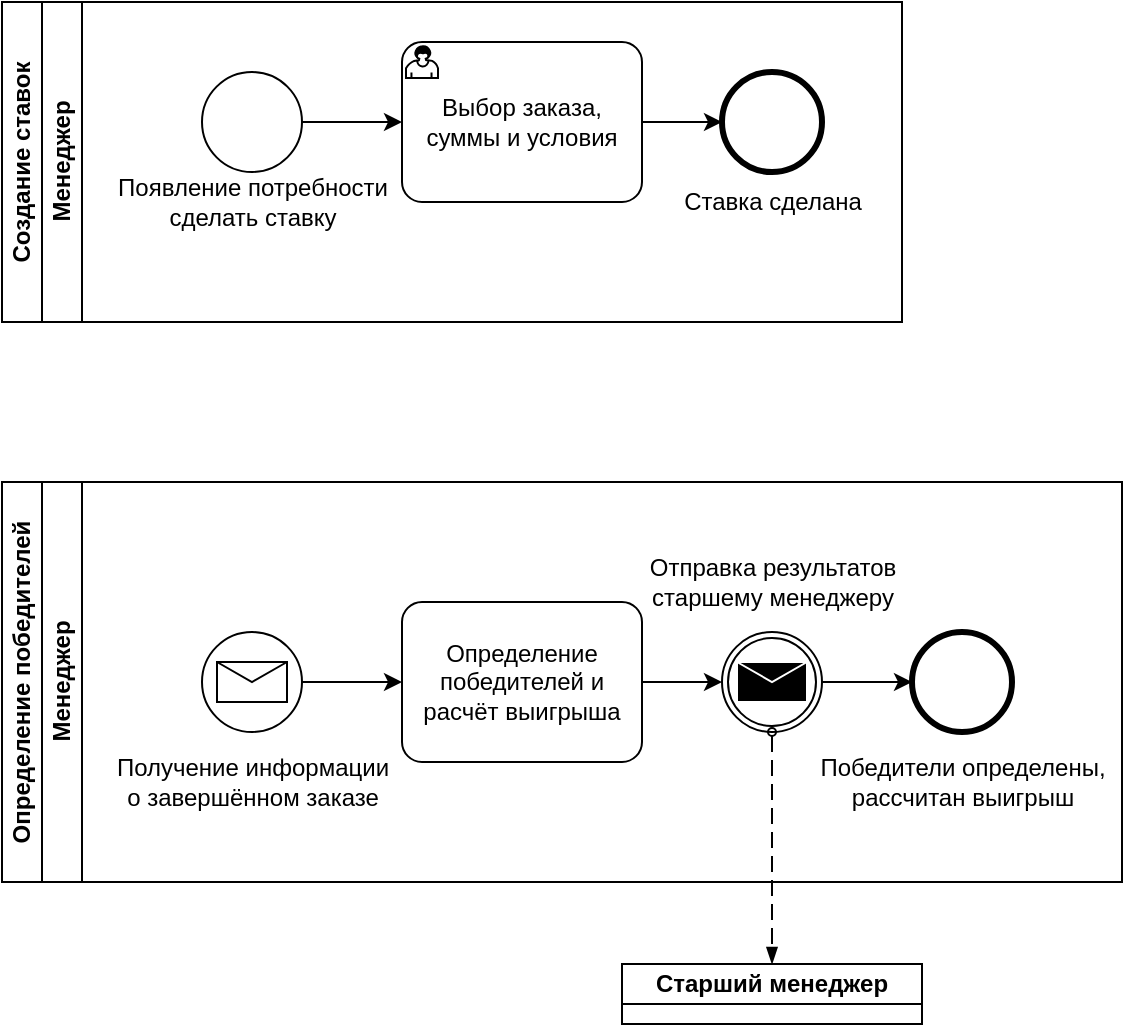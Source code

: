 <mxfile>
    <diagram id="VRIWvG7t2p2S4sPS8mSp" name="Page-1">
        <mxGraphModel dx="1963" dy="-3650" grid="1" gridSize="10" guides="1" tooltips="1" connect="1" arrows="1" fold="1" page="1" pageScale="1" pageWidth="1169" pageHeight="827" math="0" shadow="0">
            <root>
                <mxCell id="0"/>
                <mxCell id="1" parent="0"/>
                <mxCell id="5nUSWNSxmODM9DKenBCi-354" value="Создание ставок" style="swimlane;html=1;childLayout=stackLayout;resizeParent=1;resizeParentMax=0;horizontal=0;startSize=20;horizontalStack=0;whiteSpace=wrap;" parent="1" vertex="1">
                    <mxGeometry x="80" y="5040" width="450" height="160" as="geometry"/>
                </mxCell>
                <mxCell id="5nUSWNSxmODM9DKenBCi-355" value="Менеджер" style="swimlane;html=1;startSize=20;horizontal=0;" parent="5nUSWNSxmODM9DKenBCi-354" vertex="1">
                    <mxGeometry x="20" width="430" height="160" as="geometry"/>
                </mxCell>
                <mxCell id="5nUSWNSxmODM9DKenBCi-358" value="" style="points=[[0.145,0.145,0],[0.5,0,0],[0.855,0.145,0],[1,0.5,0],[0.855,0.855,0],[0.5,1,0],[0.145,0.855,0],[0,0.5,0]];shape=mxgraph.bpmn.event;html=1;verticalLabelPosition=bottom;labelBackgroundColor=#ffffff;verticalAlign=top;align=center;perimeter=ellipsePerimeter;outlineConnect=0;aspect=fixed;outline=standard;symbol=general;fillColor=none;" parent="5nUSWNSxmODM9DKenBCi-355" vertex="1">
                    <mxGeometry x="80" y="35" width="50" height="50" as="geometry"/>
                </mxCell>
                <mxCell id="5nUSWNSxmODM9DKenBCi-359" value="Появление потребности&lt;div&gt;сделать&amp;nbsp;&lt;span style=&quot;background-color: transparent; color: light-dark(rgb(0, 0, 0), rgb(255, 255, 255));&quot;&gt;ставку&lt;/span&gt;&lt;/div&gt;" style="text;html=1;align=center;verticalAlign=middle;resizable=0;points=[];autosize=1;strokeColor=none;fillColor=none;" parent="5nUSWNSxmODM9DKenBCi-355" vertex="1">
                    <mxGeometry x="25" y="80" width="160" height="40" as="geometry"/>
                </mxCell>
                <mxCell id="5nUSWNSxmODM9DKenBCi-362" value="Выбор заказа, суммы и условия" style="points=[[0.25,0,0],[0.5,0,0],[0.75,0,0],[1,0.25,0],[1,0.5,0],[1,0.75,0],[0.75,1,0],[0.5,1,0],[0.25,1,0],[0,0.75,0],[0,0.5,0],[0,0.25,0]];shape=mxgraph.bpmn.task;whiteSpace=wrap;rectStyle=rounded;size=10;html=1;container=1;expand=0;collapsible=0;taskMarker=user;" parent="5nUSWNSxmODM9DKenBCi-355" vertex="1">
                    <mxGeometry x="180" y="20" width="120" height="80" as="geometry"/>
                </mxCell>
                <mxCell id="5nUSWNSxmODM9DKenBCi-364" style="edgeStyle=orthogonalEdgeStyle;rounded=0;orthogonalLoop=1;jettySize=auto;html=1;entryX=0;entryY=0.5;entryDx=0;entryDy=0;entryPerimeter=0;" parent="5nUSWNSxmODM9DKenBCi-355" source="5nUSWNSxmODM9DKenBCi-358" target="5nUSWNSxmODM9DKenBCi-362" edge="1">
                    <mxGeometry relative="1" as="geometry"/>
                </mxCell>
                <mxCell id="5nUSWNSxmODM9DKenBCi-366" style="edgeStyle=orthogonalEdgeStyle;rounded=0;orthogonalLoop=1;jettySize=auto;html=1;entryX=0;entryY=0.5;entryDx=0;entryDy=0;entryPerimeter=0;" parent="5nUSWNSxmODM9DKenBCi-355" source="5nUSWNSxmODM9DKenBCi-362" edge="1">
                    <mxGeometry relative="1" as="geometry">
                        <mxPoint x="340" y="60" as="targetPoint"/>
                    </mxGeometry>
                </mxCell>
                <mxCell id="5nUSWNSxmODM9DKenBCi-401" value="" style="points=[[0.145,0.145,0],[0.5,0,0],[0.855,0.145,0],[1,0.5,0],[0.855,0.855,0],[0.5,1,0],[0.145,0.855,0],[0,0.5,0]];shape=mxgraph.bpmn.event;html=1;verticalLabelPosition=bottom;labelBackgroundColor=#ffffff;verticalAlign=top;align=center;perimeter=ellipsePerimeter;outlineConnect=0;aspect=fixed;outline=end;symbol=terminate2;" parent="5nUSWNSxmODM9DKenBCi-355" vertex="1">
                    <mxGeometry x="340" y="35" width="50" height="50" as="geometry"/>
                </mxCell>
                <mxCell id="5nUSWNSxmODM9DKenBCi-402" value="Ставка сделана" style="text;html=1;align=center;verticalAlign=middle;resizable=0;points=[];autosize=1;strokeColor=none;fillColor=none;" parent="5nUSWNSxmODM9DKenBCi-355" vertex="1">
                    <mxGeometry x="310" y="85" width="110" height="30" as="geometry"/>
                </mxCell>
                <mxCell id="5nUSWNSxmODM9DKenBCi-383" value="Определение победителей" style="swimlane;html=1;childLayout=stackLayout;resizeParent=1;resizeParentMax=0;horizontal=0;startSize=20;horizontalStack=0;whiteSpace=wrap;" parent="1" vertex="1">
                    <mxGeometry x="80" y="5280" width="560" height="200" as="geometry"/>
                </mxCell>
                <mxCell id="5nUSWNSxmODM9DKenBCi-384" value="Менеджер" style="swimlane;html=1;startSize=20;horizontal=0;" parent="5nUSWNSxmODM9DKenBCi-383" vertex="1">
                    <mxGeometry x="20" width="540" height="200" as="geometry"/>
                </mxCell>
                <mxCell id="5nUSWNSxmODM9DKenBCi-391" value="Определение победителей и расчёт выигрыша" style="points=[[0.25,0,0],[0.5,0,0],[0.75,0,0],[1,0.25,0],[1,0.5,0],[1,0.75,0],[0.75,1,0],[0.5,1,0],[0.25,1,0],[0,0.75,0],[0,0.5,0],[0,0.25,0]];shape=mxgraph.bpmn.task;whiteSpace=wrap;rectStyle=rounded;size=10;html=1;container=1;expand=0;collapsible=0;taskMarker=abstract;" parent="5nUSWNSxmODM9DKenBCi-384" vertex="1">
                    <mxGeometry x="180" y="60" width="120" height="80" as="geometry"/>
                </mxCell>
                <mxCell id="5nUSWNSxmODM9DKenBCi-395" value="" style="points=[[0.145,0.145,0],[0.5,0,0],[0.855,0.145,0],[1,0.5,0],[0.855,0.855,0],[0.5,1,0],[0.145,0.855,0],[0,0.5,0]];shape=mxgraph.bpmn.event;html=1;verticalLabelPosition=bottom;labelBackgroundColor=#ffffff;verticalAlign=top;align=center;perimeter=ellipsePerimeter;outlineConnect=0;aspect=fixed;outline=throwing;symbol=message;" parent="5nUSWNSxmODM9DKenBCi-384" vertex="1">
                    <mxGeometry x="340" y="75" width="50" height="50" as="geometry"/>
                </mxCell>
                <mxCell id="5nUSWNSxmODM9DKenBCi-396" value="Отправка результатов&lt;div&gt;старшему менеджеру&lt;/div&gt;" style="text;html=1;align=center;verticalAlign=middle;resizable=0;points=[];autosize=1;strokeColor=none;fillColor=none;" parent="5nUSWNSxmODM9DKenBCi-384" vertex="1">
                    <mxGeometry x="290" y="30" width="150" height="40" as="geometry"/>
                </mxCell>
                <mxCell id="5nUSWNSxmODM9DKenBCi-403" value="" style="points=[[0.145,0.145,0],[0.5,0,0],[0.855,0.145,0],[1,0.5,0],[0.855,0.855,0],[0.5,1,0],[0.145,0.855,0],[0,0.5,0]];shape=mxgraph.bpmn.event;html=1;verticalLabelPosition=bottom;labelBackgroundColor=#ffffff;verticalAlign=top;align=center;perimeter=ellipsePerimeter;outlineConnect=0;aspect=fixed;outline=standard;symbol=message;" parent="5nUSWNSxmODM9DKenBCi-384" vertex="1">
                    <mxGeometry x="80" y="75" width="50" height="50" as="geometry"/>
                </mxCell>
                <mxCell id="5nUSWNSxmODM9DKenBCi-405" style="edgeStyle=orthogonalEdgeStyle;rounded=0;orthogonalLoop=1;jettySize=auto;html=1;entryX=0;entryY=0.5;entryDx=0;entryDy=0;entryPerimeter=0;" parent="5nUSWNSxmODM9DKenBCi-384" source="5nUSWNSxmODM9DKenBCi-403" target="5nUSWNSxmODM9DKenBCi-391" edge="1">
                    <mxGeometry relative="1" as="geometry"/>
                </mxCell>
                <mxCell id="5nUSWNSxmODM9DKenBCi-406" value="" style="edgeStyle=orthogonalEdgeStyle;rounded=0;orthogonalLoop=1;jettySize=auto;html=1;" parent="5nUSWNSxmODM9DKenBCi-384" source="5nUSWNSxmODM9DKenBCi-395" target="5nUSWNSxmODM9DKenBCi-397" edge="1">
                    <mxGeometry relative="1" as="geometry">
                        <mxPoint x="810" y="3620" as="targetPoint"/>
                        <mxPoint x="450" y="3635" as="sourcePoint"/>
                    </mxGeometry>
                </mxCell>
                <mxCell id="5nUSWNSxmODM9DKenBCi-397" value="" style="points=[[0.145,0.145,0],[0.5,0,0],[0.855,0.145,0],[1,0.5,0],[0.855,0.855,0],[0.5,1,0],[0.145,0.855,0],[0,0.5,0]];shape=mxgraph.bpmn.event;html=1;verticalLabelPosition=bottom;labelBackgroundColor=#ffffff;verticalAlign=top;align=center;perimeter=ellipsePerimeter;outlineConnect=0;aspect=fixed;outline=end;symbol=terminate2;" parent="5nUSWNSxmODM9DKenBCi-384" vertex="1">
                    <mxGeometry x="435" y="75" width="50" height="50" as="geometry"/>
                </mxCell>
                <mxCell id="5nUSWNSxmODM9DKenBCi-404" value="Получение информации&lt;div&gt;о завершённом заказе&lt;/div&gt;" style="text;html=1;align=center;verticalAlign=middle;resizable=0;points=[];autosize=1;strokeColor=none;fillColor=none;" parent="5nUSWNSxmODM9DKenBCi-384" vertex="1">
                    <mxGeometry x="25" y="130" width="160" height="40" as="geometry"/>
                </mxCell>
                <mxCell id="5nUSWNSxmODM9DKenBCi-398" value="Победители определены,&lt;div&gt;рассчитан выигрыш&lt;/div&gt;" style="text;html=1;align=center;verticalAlign=middle;resizable=0;points=[];autosize=1;strokeColor=none;fillColor=none;" parent="5nUSWNSxmODM9DKenBCi-384" vertex="1">
                    <mxGeometry x="375" y="130" width="170" height="40" as="geometry"/>
                </mxCell>
                <mxCell id="5nUSWNSxmODM9DKenBCi-408" style="edgeStyle=orthogonalEdgeStyle;rounded=0;orthogonalLoop=1;jettySize=auto;html=1;entryX=0;entryY=0.5;entryDx=0;entryDy=0;entryPerimeter=0;" parent="5nUSWNSxmODM9DKenBCi-384" source="5nUSWNSxmODM9DKenBCi-391" target="5nUSWNSxmODM9DKenBCi-395" edge="1">
                    <mxGeometry relative="1" as="geometry"/>
                </mxCell>
                <mxCell id="5nUSWNSxmODM9DKenBCi-399" value="Старший менеджер" style="swimlane;html=1;childLayout=stackLayout;resizeParent=1;resizeParentMax=0;startSize=20;whiteSpace=wrap;strokeColor=default;" parent="1" vertex="1" collapsed="1">
                    <mxGeometry x="390" y="5521" width="150" height="30" as="geometry">
                        <mxRectangle x="260" y="1120" width="40" height="480" as="alternateBounds"/>
                    </mxGeometry>
                </mxCell>
                <mxCell id="5nUSWNSxmODM9DKenBCi-400" value="" style="dashed=1;dashPattern=8 4;endArrow=blockThin;endFill=1;startArrow=oval;startFill=0;endSize=6;startSize=4;html=1;rounded=0;jumpStyle=gap;entryX=0.5;entryY=0;entryDx=0;entryDy=0;exitX=0.5;exitY=1;exitDx=0;exitDy=0;exitPerimeter=0;" parent="1" source="5nUSWNSxmODM9DKenBCi-395" target="5nUSWNSxmODM9DKenBCi-399" edge="1">
                    <mxGeometry width="160" relative="1" as="geometry">
                        <mxPoint x="835" y="5365" as="sourcePoint"/>
                        <mxPoint x="831.15" y="5460.42" as="targetPoint"/>
                    </mxGeometry>
                </mxCell>
            </root>
        </mxGraphModel>
    </diagram>
</mxfile>